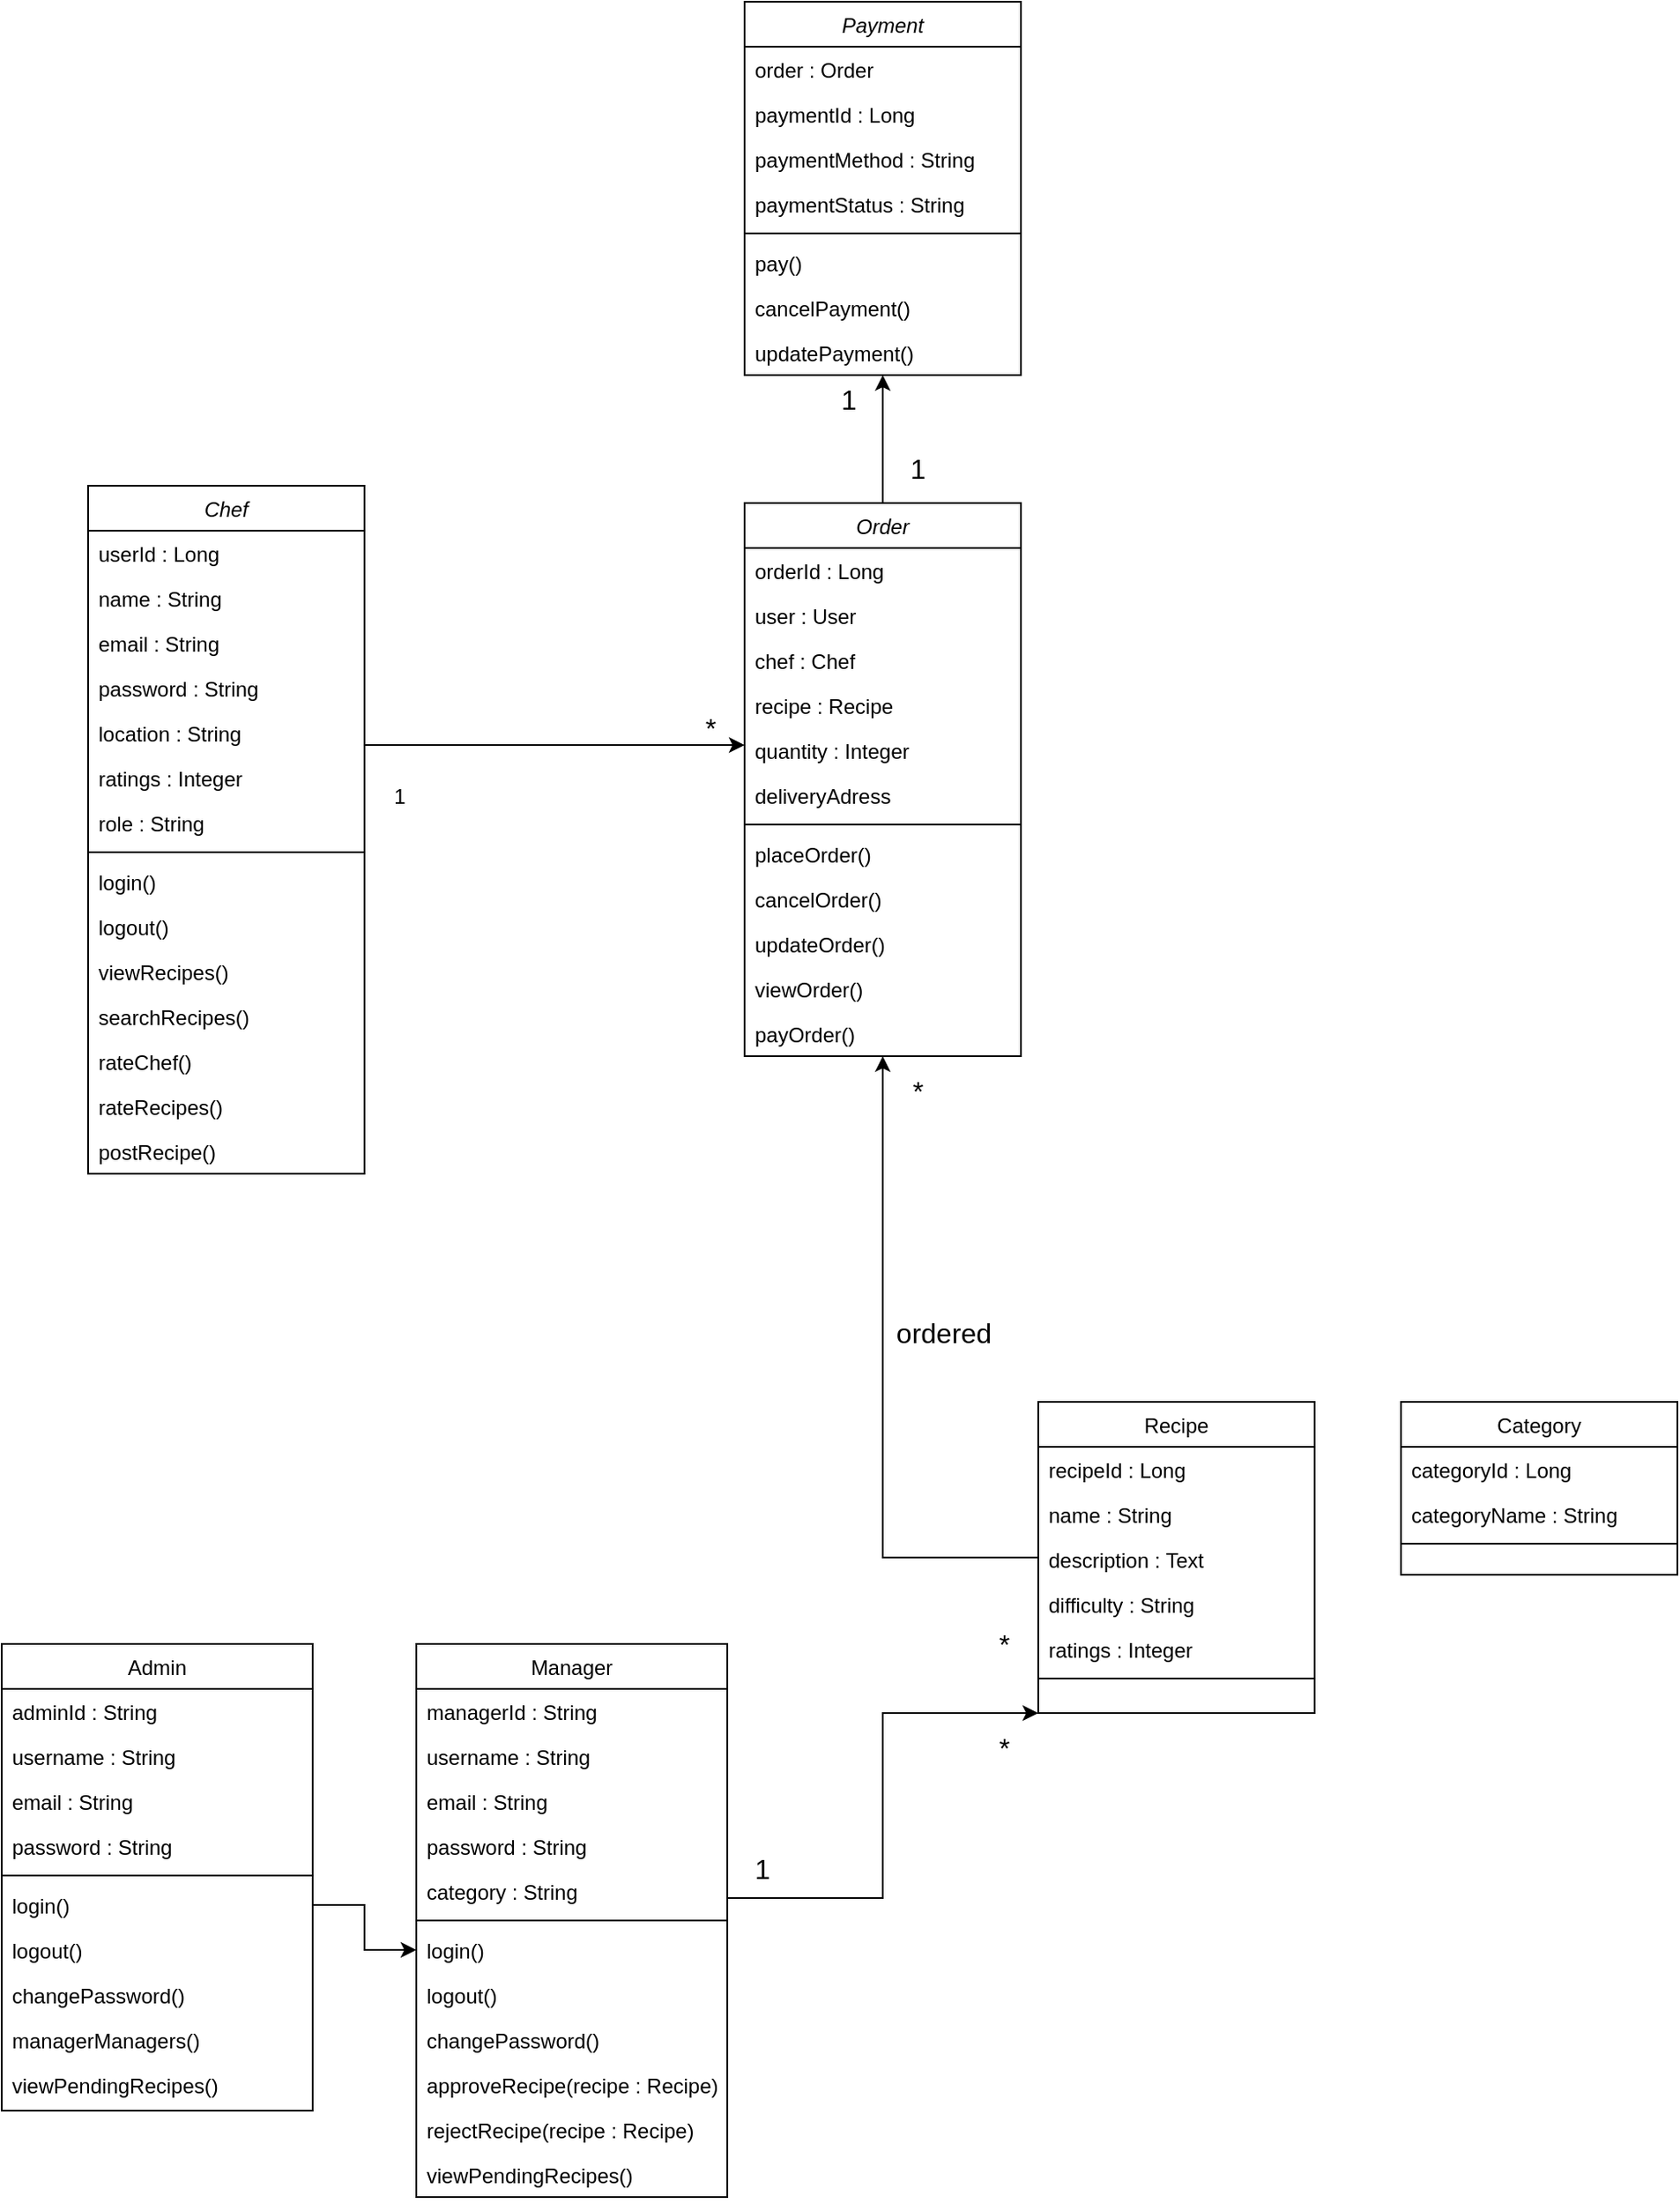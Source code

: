 <mxfile version="17.2.4" type="device" pages="2"><diagram id="C5RBs43oDa-KdzZeNtuy" name="Class"><mxGraphModel dx="1050" dy="1985" grid="1" gridSize="10" guides="1" tooltips="1" connect="1" arrows="1" fold="1" page="1" pageScale="1" pageWidth="827" pageHeight="1169" math="0" shadow="0"><root><mxCell id="WIyWlLk6GJQsqaUBKTNV-0"/><mxCell id="WIyWlLk6GJQsqaUBKTNV-1" parent="WIyWlLk6GJQsqaUBKTNV-0"/><mxCell id="gzbp8I2onkMnIB0sfhou-77" style="edgeStyle=orthogonalEdgeStyle;rounded=0;orthogonalLoop=1;jettySize=auto;html=1;" parent="WIyWlLk6GJQsqaUBKTNV-1" source="zkfFHV4jXpPFQw0GAbJ--0" target="zkfFHV4jXpPFQw0GAbJ--13" edge="1"><mxGeometry relative="1" as="geometry"><Array as="points"><mxPoint x="430" y="290"/><mxPoint x="430" y="290"/></Array></mxGeometry></mxCell><mxCell id="zkfFHV4jXpPFQw0GAbJ--0" value="Chef" style="swimlane;fontStyle=2;align=center;verticalAlign=top;childLayout=stackLayout;horizontal=1;startSize=26;horizontalStack=0;resizeParent=1;resizeLast=0;collapsible=1;marginBottom=0;rounded=0;shadow=0;strokeWidth=1;" parent="WIyWlLk6GJQsqaUBKTNV-1" vertex="1"><mxGeometry x="110" y="140" width="160" height="398" as="geometry"><mxRectangle x="230" y="140" width="160" height="26" as="alternateBounds"/></mxGeometry></mxCell><mxCell id="zkfFHV4jXpPFQw0GAbJ--1" value="userId : Long " style="text;align=left;verticalAlign=top;spacingLeft=4;spacingRight=4;overflow=hidden;rotatable=0;points=[[0,0.5],[1,0.5]];portConstraint=eastwest;" parent="zkfFHV4jXpPFQw0GAbJ--0" vertex="1"><mxGeometry y="26" width="160" height="26" as="geometry"/></mxCell><mxCell id="zkfFHV4jXpPFQw0GAbJ--2" value="name : String" style="text;align=left;verticalAlign=top;spacingLeft=4;spacingRight=4;overflow=hidden;rotatable=0;points=[[0,0.5],[1,0.5]];portConstraint=eastwest;rounded=0;shadow=0;html=0;" parent="zkfFHV4jXpPFQw0GAbJ--0" vertex="1"><mxGeometry y="52" width="160" height="26" as="geometry"/></mxCell><mxCell id="zkfFHV4jXpPFQw0GAbJ--3" value="email : String" style="text;align=left;verticalAlign=top;spacingLeft=4;spacingRight=4;overflow=hidden;rotatable=0;points=[[0,0.5],[1,0.5]];portConstraint=eastwest;rounded=0;shadow=0;html=0;" parent="zkfFHV4jXpPFQw0GAbJ--0" vertex="1"><mxGeometry y="78" width="160" height="26" as="geometry"/></mxCell><mxCell id="gzbp8I2onkMnIB0sfhou-25" value="password : String" style="text;align=left;verticalAlign=top;spacingLeft=4;spacingRight=4;overflow=hidden;rotatable=0;points=[[0,0.5],[1,0.5]];portConstraint=eastwest;rounded=0;shadow=0;html=0;" parent="zkfFHV4jXpPFQw0GAbJ--0" vertex="1"><mxGeometry y="104" width="160" height="26" as="geometry"/></mxCell><mxCell id="gzbp8I2onkMnIB0sfhou-27" value="location : String" style="text;align=left;verticalAlign=top;spacingLeft=4;spacingRight=4;overflow=hidden;rotatable=0;points=[[0,0.5],[1,0.5]];portConstraint=eastwest;rounded=0;shadow=0;html=0;" parent="zkfFHV4jXpPFQw0GAbJ--0" vertex="1"><mxGeometry y="130" width="160" height="26" as="geometry"/></mxCell><mxCell id="ZXQh1dTCe1DnvQsMlutK-0" value="ratings : Integer" style="text;align=left;verticalAlign=top;spacingLeft=4;spacingRight=4;overflow=hidden;rotatable=0;points=[[0,0.5],[1,0.5]];portConstraint=eastwest;rounded=0;shadow=0;html=0;" parent="zkfFHV4jXpPFQw0GAbJ--0" vertex="1"><mxGeometry y="156" width="160" height="26" as="geometry"/></mxCell><mxCell id="HIEGFdAaPPlBd5Zww9hB-16" value="role : String" style="text;align=left;verticalAlign=top;spacingLeft=4;spacingRight=4;overflow=hidden;rotatable=0;points=[[0,0.5],[1,0.5]];portConstraint=eastwest;rounded=0;shadow=0;html=0;" vertex="1" parent="zkfFHV4jXpPFQw0GAbJ--0"><mxGeometry y="182" width="160" height="26" as="geometry"/></mxCell><mxCell id="zkfFHV4jXpPFQw0GAbJ--4" value="" style="line;html=1;strokeWidth=1;align=left;verticalAlign=middle;spacingTop=-1;spacingLeft=3;spacingRight=3;rotatable=0;labelPosition=right;points=[];portConstraint=eastwest;" parent="zkfFHV4jXpPFQw0GAbJ--0" vertex="1"><mxGeometry y="208" width="160" height="8" as="geometry"/></mxCell><mxCell id="gzbp8I2onkMnIB0sfhou-28" value="login()" style="text;align=left;verticalAlign=top;spacingLeft=4;spacingRight=4;overflow=hidden;rotatable=0;points=[[0,0.5],[1,0.5]];portConstraint=eastwest;" parent="zkfFHV4jXpPFQw0GAbJ--0" vertex="1"><mxGeometry y="216" width="160" height="26" as="geometry"/></mxCell><mxCell id="gzbp8I2onkMnIB0sfhou-36" value="logout()" style="text;align=left;verticalAlign=top;spacingLeft=4;spacingRight=4;overflow=hidden;rotatable=0;points=[[0,0.5],[1,0.5]];portConstraint=eastwest;" parent="zkfFHV4jXpPFQw0GAbJ--0" vertex="1"><mxGeometry y="242" width="160" height="26" as="geometry"/></mxCell><mxCell id="gzbp8I2onkMnIB0sfhou-35" value="viewRecipes()" style="text;align=left;verticalAlign=top;spacingLeft=4;spacingRight=4;overflow=hidden;rotatable=0;points=[[0,0.5],[1,0.5]];portConstraint=eastwest;" parent="zkfFHV4jXpPFQw0GAbJ--0" vertex="1"><mxGeometry y="268" width="160" height="26" as="geometry"/></mxCell><mxCell id="gzbp8I2onkMnIB0sfhou-34" value="searchRecipes()" style="text;align=left;verticalAlign=top;spacingLeft=4;spacingRight=4;overflow=hidden;rotatable=0;points=[[0,0.5],[1,0.5]];portConstraint=eastwest;" parent="zkfFHV4jXpPFQw0GAbJ--0" vertex="1"><mxGeometry y="294" width="160" height="26" as="geometry"/></mxCell><mxCell id="gzbp8I2onkMnIB0sfhou-32" value="rateChef()" style="text;align=left;verticalAlign=top;spacingLeft=4;spacingRight=4;overflow=hidden;rotatable=0;points=[[0,0.5],[1,0.5]];portConstraint=eastwest;" parent="zkfFHV4jXpPFQw0GAbJ--0" vertex="1"><mxGeometry y="320" width="160" height="26" as="geometry"/></mxCell><mxCell id="gzbp8I2onkMnIB0sfhou-31" value="rateRecipes()" style="text;align=left;verticalAlign=top;spacingLeft=4;spacingRight=4;overflow=hidden;rotatable=0;points=[[0,0.5],[1,0.5]];portConstraint=eastwest;" parent="zkfFHV4jXpPFQw0GAbJ--0" vertex="1"><mxGeometry y="346" width="160" height="26" as="geometry"/></mxCell><mxCell id="zkfFHV4jXpPFQw0GAbJ--11" value="postRecipe()" style="text;align=left;verticalAlign=top;spacingLeft=4;spacingRight=4;overflow=hidden;rotatable=0;points=[[0,0.5],[1,0.5]];portConstraint=eastwest;" parent="zkfFHV4jXpPFQw0GAbJ--0" vertex="1"><mxGeometry y="372" width="160" height="26" as="geometry"/></mxCell><mxCell id="zkfFHV4jXpPFQw0GAbJ--13" value="Order" style="swimlane;fontStyle=2;align=center;verticalAlign=top;childLayout=stackLayout;horizontal=1;startSize=26;horizontalStack=0;resizeParent=1;resizeLast=0;collapsible=1;marginBottom=0;rounded=0;shadow=0;strokeWidth=1;" parent="WIyWlLk6GJQsqaUBKTNV-1" vertex="1"><mxGeometry x="490" y="150" width="160" height="320" as="geometry"><mxRectangle x="340" y="380" width="170" height="26" as="alternateBounds"/></mxGeometry></mxCell><mxCell id="zkfFHV4jXpPFQw0GAbJ--14" value="orderId : Long" style="text;align=left;verticalAlign=top;spacingLeft=4;spacingRight=4;overflow=hidden;rotatable=0;points=[[0,0.5],[1,0.5]];portConstraint=eastwest;" parent="zkfFHV4jXpPFQw0GAbJ--13" vertex="1"><mxGeometry y="26" width="160" height="26" as="geometry"/></mxCell><mxCell id="gzbp8I2onkMnIB0sfhou-53" value="user : User" style="text;align=left;verticalAlign=top;spacingLeft=4;spacingRight=4;overflow=hidden;rotatable=0;points=[[0,0.5],[1,0.5]];portConstraint=eastwest;" parent="zkfFHV4jXpPFQw0GAbJ--13" vertex="1"><mxGeometry y="52" width="160" height="26" as="geometry"/></mxCell><mxCell id="gzbp8I2onkMnIB0sfhou-54" value="chef : Chef" style="text;align=left;verticalAlign=top;spacingLeft=4;spacingRight=4;overflow=hidden;rotatable=0;points=[[0,0.5],[1,0.5]];portConstraint=eastwest;" parent="zkfFHV4jXpPFQw0GAbJ--13" vertex="1"><mxGeometry y="78" width="160" height="26" as="geometry"/></mxCell><mxCell id="gzbp8I2onkMnIB0sfhou-55" value="recipe : Recipe" style="text;align=left;verticalAlign=top;spacingLeft=4;spacingRight=4;overflow=hidden;rotatable=0;points=[[0,0.5],[1,0.5]];portConstraint=eastwest;" parent="zkfFHV4jXpPFQw0GAbJ--13" vertex="1"><mxGeometry y="104" width="160" height="26" as="geometry"/></mxCell><mxCell id="gzbp8I2onkMnIB0sfhou-56" value="quantity : Integer" style="text;align=left;verticalAlign=top;spacingLeft=4;spacingRight=4;overflow=hidden;rotatable=0;points=[[0,0.5],[1,0.5]];portConstraint=eastwest;" parent="zkfFHV4jXpPFQw0GAbJ--13" vertex="1"><mxGeometry y="130" width="160" height="26" as="geometry"/></mxCell><mxCell id="gzbp8I2onkMnIB0sfhou-57" value="deliveryAdress" style="text;align=left;verticalAlign=top;spacingLeft=4;spacingRight=4;overflow=hidden;rotatable=0;points=[[0,0.5],[1,0.5]];portConstraint=eastwest;" parent="zkfFHV4jXpPFQw0GAbJ--13" vertex="1"><mxGeometry y="156" width="160" height="26" as="geometry"/></mxCell><mxCell id="zkfFHV4jXpPFQw0GAbJ--15" value="" style="line;html=1;strokeWidth=1;align=left;verticalAlign=middle;spacingTop=-1;spacingLeft=3;spacingRight=3;rotatable=0;labelPosition=right;points=[];portConstraint=eastwest;" parent="zkfFHV4jXpPFQw0GAbJ--13" vertex="1"><mxGeometry y="182" width="160" height="8" as="geometry"/></mxCell><mxCell id="gzbp8I2onkMnIB0sfhou-58" value="placeOrder()" style="text;align=left;verticalAlign=top;spacingLeft=4;spacingRight=4;overflow=hidden;rotatable=0;points=[[0,0.5],[1,0.5]];portConstraint=eastwest;" parent="zkfFHV4jXpPFQw0GAbJ--13" vertex="1"><mxGeometry y="190" width="160" height="26" as="geometry"/></mxCell><mxCell id="gzbp8I2onkMnIB0sfhou-59" value="cancelOrder()" style="text;align=left;verticalAlign=top;spacingLeft=4;spacingRight=4;overflow=hidden;rotatable=0;points=[[0,0.5],[1,0.5]];portConstraint=eastwest;" parent="zkfFHV4jXpPFQw0GAbJ--13" vertex="1"><mxGeometry y="216" width="160" height="26" as="geometry"/></mxCell><mxCell id="gzbp8I2onkMnIB0sfhou-60" value="updateOrder()" style="text;align=left;verticalAlign=top;spacingLeft=4;spacingRight=4;overflow=hidden;rotatable=0;points=[[0,0.5],[1,0.5]];portConstraint=eastwest;" parent="zkfFHV4jXpPFQw0GAbJ--13" vertex="1"><mxGeometry y="242" width="160" height="26" as="geometry"/></mxCell><mxCell id="gzbp8I2onkMnIB0sfhou-61" value="viewOrder()" style="text;align=left;verticalAlign=top;spacingLeft=4;spacingRight=4;overflow=hidden;rotatable=0;points=[[0,0.5],[1,0.5]];portConstraint=eastwest;" parent="zkfFHV4jXpPFQw0GAbJ--13" vertex="1"><mxGeometry y="268" width="160" height="26" as="geometry"/></mxCell><mxCell id="gzbp8I2onkMnIB0sfhou-62" value="payOrder()" style="text;align=left;verticalAlign=top;spacingLeft=4;spacingRight=4;overflow=hidden;rotatable=0;points=[[0,0.5],[1,0.5]];portConstraint=eastwest;" parent="zkfFHV4jXpPFQw0GAbJ--13" vertex="1"><mxGeometry y="294" width="160" height="26" as="geometry"/></mxCell><mxCell id="gzbp8I2onkMnIB0sfhou-83" style="edgeStyle=orthogonalEdgeStyle;rounded=0;orthogonalLoop=1;jettySize=auto;html=1;fontSize=16;" parent="WIyWlLk6GJQsqaUBKTNV-1" source="zkfFHV4jXpPFQw0GAbJ--17" target="zkfFHV4jXpPFQw0GAbJ--13" edge="1"><mxGeometry relative="1" as="geometry"/></mxCell><mxCell id="zkfFHV4jXpPFQw0GAbJ--17" value="Recipe" style="swimlane;fontStyle=0;align=center;verticalAlign=top;childLayout=stackLayout;horizontal=1;startSize=26;horizontalStack=0;resizeParent=1;resizeLast=0;collapsible=1;marginBottom=0;rounded=0;shadow=0;strokeWidth=1;" parent="WIyWlLk6GJQsqaUBKTNV-1" vertex="1"><mxGeometry x="660" y="670" width="160" height="180" as="geometry"><mxRectangle x="550" y="140" width="160" height="26" as="alternateBounds"/></mxGeometry></mxCell><mxCell id="zkfFHV4jXpPFQw0GAbJ--18" value="recipeId : Long" style="text;align=left;verticalAlign=top;spacingLeft=4;spacingRight=4;overflow=hidden;rotatable=0;points=[[0,0.5],[1,0.5]];portConstraint=eastwest;" parent="zkfFHV4jXpPFQw0GAbJ--17" vertex="1"><mxGeometry y="26" width="160" height="26" as="geometry"/></mxCell><mxCell id="zkfFHV4jXpPFQw0GAbJ--19" value="name : String" style="text;align=left;verticalAlign=top;spacingLeft=4;spacingRight=4;overflow=hidden;rotatable=0;points=[[0,0.5],[1,0.5]];portConstraint=eastwest;rounded=0;shadow=0;html=0;" parent="zkfFHV4jXpPFQw0GAbJ--17" vertex="1"><mxGeometry y="52" width="160" height="26" as="geometry"/></mxCell><mxCell id="HIEGFdAaPPlBd5Zww9hB-15" value="description : Text" style="text;align=left;verticalAlign=top;spacingLeft=4;spacingRight=4;overflow=hidden;rotatable=0;points=[[0,0.5],[1,0.5]];portConstraint=eastwest;" vertex="1" parent="zkfFHV4jXpPFQw0GAbJ--17"><mxGeometry y="78" width="160" height="26" as="geometry"/></mxCell><mxCell id="gzbp8I2onkMnIB0sfhou-37" value="difficulty : String" style="text;align=left;verticalAlign=top;spacingLeft=4;spacingRight=4;overflow=hidden;rotatable=0;points=[[0,0.5],[1,0.5]];portConstraint=eastwest;rounded=0;shadow=0;html=0;" parent="zkfFHV4jXpPFQw0GAbJ--17" vertex="1"><mxGeometry y="104" width="160" height="26" as="geometry"/></mxCell><mxCell id="gzbp8I2onkMnIB0sfhou-38" value="ratings : Integer" style="text;align=left;verticalAlign=top;spacingLeft=4;spacingRight=4;overflow=hidden;rotatable=0;points=[[0,0.5],[1,0.5]];portConstraint=eastwest;rounded=0;shadow=0;html=0;" parent="zkfFHV4jXpPFQw0GAbJ--17" vertex="1"><mxGeometry y="130" width="160" height="26" as="geometry"/></mxCell><mxCell id="zkfFHV4jXpPFQw0GAbJ--23" value="" style="line;html=1;strokeWidth=1;align=left;verticalAlign=middle;spacingTop=-1;spacingLeft=3;spacingRight=3;rotatable=0;labelPosition=right;points=[];portConstraint=eastwest;" parent="zkfFHV4jXpPFQw0GAbJ--17" vertex="1"><mxGeometry y="156" width="160" height="8" as="geometry"/></mxCell><mxCell id="gzbp8I2onkMnIB0sfhou-1" value="Payment" style="swimlane;fontStyle=2;align=center;verticalAlign=top;childLayout=stackLayout;horizontal=1;startSize=26;horizontalStack=0;resizeParent=1;resizeLast=0;collapsible=1;marginBottom=0;rounded=0;shadow=0;strokeWidth=1;" parent="WIyWlLk6GJQsqaUBKTNV-1" vertex="1"><mxGeometry x="490" y="-140" width="160" height="216" as="geometry"><mxRectangle x="230" y="140" width="160" height="26" as="alternateBounds"/></mxGeometry></mxCell><mxCell id="gzbp8I2onkMnIB0sfhou-3" value="order : Order" style="text;align=left;verticalAlign=top;spacingLeft=4;spacingRight=4;overflow=hidden;rotatable=0;points=[[0,0.5],[1,0.5]];portConstraint=eastwest;rounded=0;shadow=0;html=0;" parent="gzbp8I2onkMnIB0sfhou-1" vertex="1"><mxGeometry y="26" width="160" height="26" as="geometry"/></mxCell><mxCell id="gzbp8I2onkMnIB0sfhou-2" value="paymentId : Long" style="text;align=left;verticalAlign=top;spacingLeft=4;spacingRight=4;overflow=hidden;rotatable=0;points=[[0,0.5],[1,0.5]];portConstraint=eastwest;" parent="gzbp8I2onkMnIB0sfhou-1" vertex="1"><mxGeometry y="52" width="160" height="26" as="geometry"/></mxCell><mxCell id="gzbp8I2onkMnIB0sfhou-4" value="paymentMethod : String" style="text;align=left;verticalAlign=top;spacingLeft=4;spacingRight=4;overflow=hidden;rotatable=0;points=[[0,0.5],[1,0.5]];portConstraint=eastwest;rounded=0;shadow=0;html=0;" parent="gzbp8I2onkMnIB0sfhou-1" vertex="1"><mxGeometry y="78" width="160" height="26" as="geometry"/></mxCell><mxCell id="gzbp8I2onkMnIB0sfhou-64" value="paymentStatus : String" style="text;align=left;verticalAlign=top;spacingLeft=4;spacingRight=4;overflow=hidden;rotatable=0;points=[[0,0.5],[1,0.5]];portConstraint=eastwest;rounded=0;shadow=0;html=0;" parent="gzbp8I2onkMnIB0sfhou-1" vertex="1"><mxGeometry y="104" width="160" height="26" as="geometry"/></mxCell><mxCell id="gzbp8I2onkMnIB0sfhou-5" value="" style="line;html=1;strokeWidth=1;align=left;verticalAlign=middle;spacingTop=-1;spacingLeft=3;spacingRight=3;rotatable=0;labelPosition=right;points=[];portConstraint=eastwest;" parent="gzbp8I2onkMnIB0sfhou-1" vertex="1"><mxGeometry y="130" width="160" height="8" as="geometry"/></mxCell><mxCell id="gzbp8I2onkMnIB0sfhou-6" value="pay()" style="text;align=left;verticalAlign=top;spacingLeft=4;spacingRight=4;overflow=hidden;rotatable=0;points=[[0,0.5],[1,0.5]];portConstraint=eastwest;" parent="gzbp8I2onkMnIB0sfhou-1" vertex="1"><mxGeometry y="138" width="160" height="26" as="geometry"/></mxCell><mxCell id="gzbp8I2onkMnIB0sfhou-65" value="cancelPayment()" style="text;align=left;verticalAlign=top;spacingLeft=4;spacingRight=4;overflow=hidden;rotatable=0;points=[[0,0.5],[1,0.5]];portConstraint=eastwest;" parent="gzbp8I2onkMnIB0sfhou-1" vertex="1"><mxGeometry y="164" width="160" height="26" as="geometry"/></mxCell><mxCell id="gzbp8I2onkMnIB0sfhou-66" value="updatePayment()" style="text;align=left;verticalAlign=top;spacingLeft=4;spacingRight=4;overflow=hidden;rotatable=0;points=[[0,0.5],[1,0.5]];portConstraint=eastwest;" parent="gzbp8I2onkMnIB0sfhou-1" vertex="1"><mxGeometry y="190" width="160" height="26" as="geometry"/></mxCell><mxCell id="gzbp8I2onkMnIB0sfhou-95" style="edgeStyle=orthogonalEdgeStyle;rounded=0;orthogonalLoop=1;jettySize=auto;html=1;fontSize=16;startArrow=none;startFill=0;endArrow=classic;endFill=1;" parent="WIyWlLk6GJQsqaUBKTNV-1" source="gzbp8I2onkMnIB0sfhou-13" target="zkfFHV4jXpPFQw0GAbJ--17" edge="1"><mxGeometry relative="1" as="geometry"><Array as="points"><mxPoint x="570" y="957"/><mxPoint x="570" y="850"/></Array></mxGeometry></mxCell><mxCell id="gzbp8I2onkMnIB0sfhou-13" value="Manager" style="swimlane;fontStyle=0;align=center;verticalAlign=top;childLayout=stackLayout;horizontal=1;startSize=26;horizontalStack=0;resizeParent=1;resizeLast=0;collapsible=1;marginBottom=0;rounded=0;shadow=0;strokeWidth=1;" parent="WIyWlLk6GJQsqaUBKTNV-1" vertex="1"><mxGeometry x="300" y="810" width="180" height="320" as="geometry"><mxRectangle x="130" y="380" width="160" height="26" as="alternateBounds"/></mxGeometry></mxCell><mxCell id="gzbp8I2onkMnIB0sfhou-14" value="managerId : String" style="text;align=left;verticalAlign=top;spacingLeft=4;spacingRight=4;overflow=hidden;rotatable=0;points=[[0,0.5],[1,0.5]];portConstraint=eastwest;" parent="gzbp8I2onkMnIB0sfhou-13" vertex="1"><mxGeometry y="26" width="180" height="26" as="geometry"/></mxCell><mxCell id="gzbp8I2onkMnIB0sfhou-15" value="username : String" style="text;align=left;verticalAlign=top;spacingLeft=4;spacingRight=4;overflow=hidden;rotatable=0;points=[[0,0.5],[1,0.5]];portConstraint=eastwest;rounded=0;shadow=0;html=0;" parent="gzbp8I2onkMnIB0sfhou-13" vertex="1"><mxGeometry y="52" width="180" height="26" as="geometry"/></mxCell><mxCell id="gzbp8I2onkMnIB0sfhou-70" value="email : String" style="text;align=left;verticalAlign=top;spacingLeft=4;spacingRight=4;overflow=hidden;rotatable=0;points=[[0,0.5],[1,0.5]];portConstraint=eastwest;rounded=0;shadow=0;html=0;" parent="gzbp8I2onkMnIB0sfhou-13" vertex="1"><mxGeometry y="78" width="180" height="26" as="geometry"/></mxCell><mxCell id="gzbp8I2onkMnIB0sfhou-71" value="password : String" style="text;align=left;verticalAlign=top;spacingLeft=4;spacingRight=4;overflow=hidden;rotatable=0;points=[[0,0.5],[1,0.5]];portConstraint=eastwest;rounded=0;shadow=0;html=0;" parent="gzbp8I2onkMnIB0sfhou-13" vertex="1"><mxGeometry y="104" width="180" height="26" as="geometry"/></mxCell><mxCell id="HIEGFdAaPPlBd5Zww9hB-0" value="category : String" style="text;align=left;verticalAlign=top;spacingLeft=4;spacingRight=4;overflow=hidden;rotatable=0;points=[[0,0.5],[1,0.5]];portConstraint=eastwest;rounded=0;shadow=0;html=0;" vertex="1" parent="gzbp8I2onkMnIB0sfhou-13"><mxGeometry y="130" width="180" height="26" as="geometry"/></mxCell><mxCell id="gzbp8I2onkMnIB0sfhou-16" value="" style="line;html=1;strokeWidth=1;align=left;verticalAlign=middle;spacingTop=-1;spacingLeft=3;spacingRight=3;rotatable=0;labelPosition=right;points=[];portConstraint=eastwest;" parent="gzbp8I2onkMnIB0sfhou-13" vertex="1"><mxGeometry y="156" width="180" height="8" as="geometry"/></mxCell><mxCell id="gzbp8I2onkMnIB0sfhou-17" value="login()" style="text;align=left;verticalAlign=top;spacingLeft=4;spacingRight=4;overflow=hidden;rotatable=0;points=[[0,0.5],[1,0.5]];portConstraint=eastwest;fontStyle=0" parent="gzbp8I2onkMnIB0sfhou-13" vertex="1"><mxGeometry y="164" width="180" height="26" as="geometry"/></mxCell><mxCell id="gzbp8I2onkMnIB0sfhou-18" value="logout()" style="text;align=left;verticalAlign=top;spacingLeft=4;spacingRight=4;overflow=hidden;rotatable=0;points=[[0,0.5],[1,0.5]];portConstraint=eastwest;" parent="gzbp8I2onkMnIB0sfhou-13" vertex="1"><mxGeometry y="190" width="180" height="26" as="geometry"/></mxCell><mxCell id="gzbp8I2onkMnIB0sfhou-72" value="changePassword()" style="text;align=left;verticalAlign=top;spacingLeft=4;spacingRight=4;overflow=hidden;rotatable=0;points=[[0,0.5],[1,0.5]];portConstraint=eastwest;" parent="gzbp8I2onkMnIB0sfhou-13" vertex="1"><mxGeometry y="216" width="180" height="26" as="geometry"/></mxCell><mxCell id="gzbp8I2onkMnIB0sfhou-73" value="approveRecipe(recipe : Recipe)" style="text;align=left;verticalAlign=top;spacingLeft=4;spacingRight=4;overflow=hidden;rotatable=0;points=[[0,0.5],[1,0.5]];portConstraint=eastwest;" parent="gzbp8I2onkMnIB0sfhou-13" vertex="1"><mxGeometry y="242" width="180" height="26" as="geometry"/></mxCell><mxCell id="gzbp8I2onkMnIB0sfhou-74" value="rejectRecipe(recipe : Recipe)" style="text;align=left;verticalAlign=top;spacingLeft=4;spacingRight=4;overflow=hidden;rotatable=0;points=[[0,0.5],[1,0.5]];portConstraint=eastwest;" parent="gzbp8I2onkMnIB0sfhou-13" vertex="1"><mxGeometry y="268" width="180" height="26" as="geometry"/></mxCell><mxCell id="gzbp8I2onkMnIB0sfhou-75" value="viewPendingRecipes()" style="text;align=left;verticalAlign=top;spacingLeft=4;spacingRight=4;overflow=hidden;rotatable=0;points=[[0,0.5],[1,0.5]];portConstraint=eastwest;" parent="gzbp8I2onkMnIB0sfhou-13" vertex="1"><mxGeometry y="294" width="180" height="26" as="geometry"/></mxCell><mxCell id="gzbp8I2onkMnIB0sfhou-78" value="1" style="text;html=1;align=center;verticalAlign=middle;resizable=0;points=[];autosize=1;strokeColor=none;fillColor=none;" parent="WIyWlLk6GJQsqaUBKTNV-1" vertex="1"><mxGeometry x="280" y="310" width="20" height="20" as="geometry"/></mxCell><mxCell id="gzbp8I2onkMnIB0sfhou-79" value="*" style="text;html=1;align=center;verticalAlign=middle;resizable=0;points=[];autosize=1;strokeColor=none;fillColor=none;fontSize=16;" parent="WIyWlLk6GJQsqaUBKTNV-1" vertex="1"><mxGeometry x="460" y="270" width="20" height="20" as="geometry"/></mxCell><mxCell id="gzbp8I2onkMnIB0sfhou-84" value="*" style="text;html=1;align=center;verticalAlign=middle;resizable=0;points=[];autosize=1;strokeColor=none;fillColor=none;fontSize=16;" parent="WIyWlLk6GJQsqaUBKTNV-1" vertex="1"><mxGeometry x="580" y="480" width="20" height="20" as="geometry"/></mxCell><mxCell id="gzbp8I2onkMnIB0sfhou-85" value="ordered" style="text;html=1;align=center;verticalAlign=middle;resizable=0;points=[];autosize=1;strokeColor=none;fillColor=none;fontSize=16;" parent="WIyWlLk6GJQsqaUBKTNV-1" vertex="1"><mxGeometry x="570" y="620" width="70" height="20" as="geometry"/></mxCell><mxCell id="gzbp8I2onkMnIB0sfhou-87" style="edgeStyle=orthogonalEdgeStyle;rounded=0;orthogonalLoop=1;jettySize=auto;html=1;entryX=0.5;entryY=0;entryDx=0;entryDy=0;fontSize=16;startArrow=classic;startFill=1;endArrow=none;endFill=0;exitX=0.5;exitY=1;exitDx=0;exitDy=0;" parent="WIyWlLk6GJQsqaUBKTNV-1" source="gzbp8I2onkMnIB0sfhou-1" target="zkfFHV4jXpPFQw0GAbJ--13" edge="1"><mxGeometry relative="1" as="geometry"/></mxCell><mxCell id="gzbp8I2onkMnIB0sfhou-88" value="*" style="text;html=1;align=center;verticalAlign=middle;resizable=0;points=[];autosize=1;strokeColor=none;fillColor=none;fontSize=16;" parent="WIyWlLk6GJQsqaUBKTNV-1" vertex="1"><mxGeometry x="630" y="800" width="20" height="20" as="geometry"/></mxCell><mxCell id="gzbp8I2onkMnIB0sfhou-89" value="1" style="text;html=1;align=center;verticalAlign=middle;resizable=0;points=[];autosize=1;strokeColor=none;fillColor=none;fontSize=16;" parent="WIyWlLk6GJQsqaUBKTNV-1" vertex="1"><mxGeometry x="540" y="80" width="20" height="20" as="geometry"/></mxCell><mxCell id="gzbp8I2onkMnIB0sfhou-90" value="1" style="text;html=1;align=center;verticalAlign=middle;resizable=0;points=[];autosize=1;strokeColor=none;fillColor=none;fontSize=16;" parent="WIyWlLk6GJQsqaUBKTNV-1" vertex="1"><mxGeometry x="580" y="120" width="20" height="20" as="geometry"/></mxCell><mxCell id="gzbp8I2onkMnIB0sfhou-96" value="1" style="text;html=1;align=center;verticalAlign=middle;resizable=0;points=[];autosize=1;strokeColor=none;fillColor=none;fontSize=16;" parent="WIyWlLk6GJQsqaUBKTNV-1" vertex="1"><mxGeometry x="490" y="930" width="20" height="20" as="geometry"/></mxCell><mxCell id="gzbp8I2onkMnIB0sfhou-98" value="*" style="text;html=1;align=center;verticalAlign=middle;resizable=0;points=[];autosize=1;strokeColor=none;fillColor=none;fontSize=16;" parent="WIyWlLk6GJQsqaUBKTNV-1" vertex="1"><mxGeometry x="630" y="860" width="20" height="20" as="geometry"/></mxCell><mxCell id="fipd7-vWyxz0HXzNnjah-0" value="Admin" style="swimlane;fontStyle=0;align=center;verticalAlign=top;childLayout=stackLayout;horizontal=1;startSize=26;horizontalStack=0;resizeParent=1;resizeLast=0;collapsible=1;marginBottom=0;rounded=0;shadow=0;strokeWidth=1;" parent="WIyWlLk6GJQsqaUBKTNV-1" vertex="1"><mxGeometry x="60" y="810" width="180" height="270" as="geometry"><mxRectangle x="130" y="380" width="160" height="26" as="alternateBounds"/></mxGeometry></mxCell><mxCell id="fipd7-vWyxz0HXzNnjah-1" value="adminId : String" style="text;align=left;verticalAlign=top;spacingLeft=4;spacingRight=4;overflow=hidden;rotatable=0;points=[[0,0.5],[1,0.5]];portConstraint=eastwest;" parent="fipd7-vWyxz0HXzNnjah-0" vertex="1"><mxGeometry y="26" width="180" height="26" as="geometry"/></mxCell><mxCell id="fipd7-vWyxz0HXzNnjah-2" value="username : String" style="text;align=left;verticalAlign=top;spacingLeft=4;spacingRight=4;overflow=hidden;rotatable=0;points=[[0,0.5],[1,0.5]];portConstraint=eastwest;rounded=0;shadow=0;html=0;" parent="fipd7-vWyxz0HXzNnjah-0" vertex="1"><mxGeometry y="52" width="180" height="26" as="geometry"/></mxCell><mxCell id="fipd7-vWyxz0HXzNnjah-3" value="email : String" style="text;align=left;verticalAlign=top;spacingLeft=4;spacingRight=4;overflow=hidden;rotatable=0;points=[[0,0.5],[1,0.5]];portConstraint=eastwest;rounded=0;shadow=0;html=0;" parent="fipd7-vWyxz0HXzNnjah-0" vertex="1"><mxGeometry y="78" width="180" height="26" as="geometry"/></mxCell><mxCell id="fipd7-vWyxz0HXzNnjah-4" value="password : String" style="text;align=left;verticalAlign=top;spacingLeft=4;spacingRight=4;overflow=hidden;rotatable=0;points=[[0,0.5],[1,0.5]];portConstraint=eastwest;rounded=0;shadow=0;html=0;" parent="fipd7-vWyxz0HXzNnjah-0" vertex="1"><mxGeometry y="104" width="180" height="26" as="geometry"/></mxCell><mxCell id="fipd7-vWyxz0HXzNnjah-5" value="" style="line;html=1;strokeWidth=1;align=left;verticalAlign=middle;spacingTop=-1;spacingLeft=3;spacingRight=3;rotatable=0;labelPosition=right;points=[];portConstraint=eastwest;" parent="fipd7-vWyxz0HXzNnjah-0" vertex="1"><mxGeometry y="130" width="180" height="8" as="geometry"/></mxCell><mxCell id="fipd7-vWyxz0HXzNnjah-6" value="login()" style="text;align=left;verticalAlign=top;spacingLeft=4;spacingRight=4;overflow=hidden;rotatable=0;points=[[0,0.5],[1,0.5]];portConstraint=eastwest;fontStyle=0" parent="fipd7-vWyxz0HXzNnjah-0" vertex="1"><mxGeometry y="138" width="180" height="26" as="geometry"/></mxCell><mxCell id="fipd7-vWyxz0HXzNnjah-7" value="logout()" style="text;align=left;verticalAlign=top;spacingLeft=4;spacingRight=4;overflow=hidden;rotatable=0;points=[[0,0.5],[1,0.5]];portConstraint=eastwest;" parent="fipd7-vWyxz0HXzNnjah-0" vertex="1"><mxGeometry y="164" width="180" height="26" as="geometry"/></mxCell><mxCell id="fipd7-vWyxz0HXzNnjah-8" value="changePassword()" style="text;align=left;verticalAlign=top;spacingLeft=4;spacingRight=4;overflow=hidden;rotatable=0;points=[[0,0.5],[1,0.5]];portConstraint=eastwest;" parent="fipd7-vWyxz0HXzNnjah-0" vertex="1"><mxGeometry y="190" width="180" height="26" as="geometry"/></mxCell><mxCell id="fipd7-vWyxz0HXzNnjah-9" value="managerManagers()" style="text;align=left;verticalAlign=top;spacingLeft=4;spacingRight=4;overflow=hidden;rotatable=0;points=[[0,0.5],[1,0.5]];portConstraint=eastwest;" parent="fipd7-vWyxz0HXzNnjah-0" vertex="1"><mxGeometry y="216" width="180" height="26" as="geometry"/></mxCell><mxCell id="fipd7-vWyxz0HXzNnjah-11" value="viewPendingRecipes()" style="text;align=left;verticalAlign=top;spacingLeft=4;spacingRight=4;overflow=hidden;rotatable=0;points=[[0,0.5],[1,0.5]];portConstraint=eastwest;" parent="fipd7-vWyxz0HXzNnjah-0" vertex="1"><mxGeometry y="242" width="180" height="26" as="geometry"/></mxCell><mxCell id="fipd7-vWyxz0HXzNnjah-12" style="edgeStyle=orthogonalEdgeStyle;rounded=0;orthogonalLoop=1;jettySize=auto;html=1;entryX=1;entryY=0.5;entryDx=0;entryDy=0;startArrow=classic;startFill=1;endArrow=none;endFill=0;" parent="WIyWlLk6GJQsqaUBKTNV-1" source="gzbp8I2onkMnIB0sfhou-17" target="fipd7-vWyxz0HXzNnjah-6" edge="1"><mxGeometry relative="1" as="geometry"/></mxCell><mxCell id="HIEGFdAaPPlBd5Zww9hB-1" value="Category" style="swimlane;fontStyle=0;align=center;verticalAlign=top;childLayout=stackLayout;horizontal=1;startSize=26;horizontalStack=0;resizeParent=1;resizeLast=0;collapsible=1;marginBottom=0;rounded=0;shadow=0;strokeWidth=1;" vertex="1" parent="WIyWlLk6GJQsqaUBKTNV-1"><mxGeometry x="870" y="670" width="160" height="100" as="geometry"><mxRectangle x="550" y="140" width="160" height="26" as="alternateBounds"/></mxGeometry></mxCell><mxCell id="HIEGFdAaPPlBd5Zww9hB-2" value="categoryId : Long" style="text;align=left;verticalAlign=top;spacingLeft=4;spacingRight=4;overflow=hidden;rotatable=0;points=[[0,0.5],[1,0.5]];portConstraint=eastwest;" vertex="1" parent="HIEGFdAaPPlBd5Zww9hB-1"><mxGeometry y="26" width="160" height="26" as="geometry"/></mxCell><mxCell id="HIEGFdAaPPlBd5Zww9hB-14" value="categoryName : String" style="text;align=left;verticalAlign=top;spacingLeft=4;spacingRight=4;overflow=hidden;rotatable=0;points=[[0,0.5],[1,0.5]];portConstraint=eastwest;" vertex="1" parent="HIEGFdAaPPlBd5Zww9hB-1"><mxGeometry y="52" width="160" height="26" as="geometry"/></mxCell><mxCell id="HIEGFdAaPPlBd5Zww9hB-10" value="" style="line;html=1;strokeWidth=1;align=left;verticalAlign=middle;spacingTop=-1;spacingLeft=3;spacingRight=3;rotatable=0;labelPosition=right;points=[];portConstraint=eastwest;" vertex="1" parent="HIEGFdAaPPlBd5Zww9hB-1"><mxGeometry y="78" width="160" height="8" as="geometry"/></mxCell></root></mxGraphModel></diagram><diagram id="UmKYkXPg_pY_wJr1uMKn" name="Use Case"><mxGraphModel dx="1102" dy="857" grid="1" gridSize="10" guides="1" tooltips="1" connect="1" arrows="1" fold="1" page="1" pageScale="1" pageWidth="850" pageHeight="1100" math="0" shadow="0"><root><mxCell id="0"/><mxCell id="1" parent="0"/><mxCell id="Hw29NSk5utPJt-roQ3l8-1" value="" style="swimlane;startSize=0;movable=1;resizable=1;rotatable=1;deletable=1;editable=1;connectable=1;" parent="1" vertex="1"><mxGeometry x="110" y="70" width="730" height="880" as="geometry"/></mxCell><mxCell id="xZLGOdvBsRVJ33ylRqwi-8" style="rounded=0;orthogonalLoop=1;jettySize=auto;html=1;endArrow=none;endFill=0;startArrow=open;startFill=0;dashed=1;" parent="Hw29NSk5utPJt-roQ3l8-1" source="xZLGOdvBsRVJ33ylRqwi-1" target="xZLGOdvBsRVJ33ylRqwi-2" edge="1"><mxGeometry relative="1" as="geometry"/></mxCell><mxCell id="xZLGOdvBsRVJ33ylRqwi-9" style="rounded=0;orthogonalLoop=1;jettySize=auto;html=1;entryX=0;entryY=0.5;entryDx=0;entryDy=0;endArrow=none;endFill=0;startArrow=open;startFill=0;dashed=1;" parent="Hw29NSk5utPJt-roQ3l8-1" source="xZLGOdvBsRVJ33ylRqwi-1" target="xZLGOdvBsRVJ33ylRqwi-3" edge="1"><mxGeometry relative="1" as="geometry"/></mxCell><mxCell id="xZLGOdvBsRVJ33ylRqwi-13" style="edgeStyle=orthogonalEdgeStyle;rounded=0;orthogonalLoop=1;jettySize=auto;html=1;entryX=0.5;entryY=0;entryDx=0;entryDy=0;dashed=1;startArrow=open;startFill=0;endArrow=none;endFill=0;" parent="Hw29NSk5utPJt-roQ3l8-1" source="xZLGOdvBsRVJ33ylRqwi-1" target="xZLGOdvBsRVJ33ylRqwi-6" edge="1"><mxGeometry relative="1" as="geometry"><Array as="points"><mxPoint x="620" y="150"/></Array></mxGeometry></mxCell><mxCell id="xZLGOdvBsRVJ33ylRqwi-1" value="Manage Pending Recipes" style="ellipse;whiteSpace=wrap;html=1;" parent="Hw29NSk5utPJt-roQ3l8-1" vertex="1"><mxGeometry x="160" y="100" width="120" height="80" as="geometry"/></mxCell><mxCell id="xZLGOdvBsRVJ33ylRqwi-2" value="Approve Recipes" style="ellipse;whiteSpace=wrap;html=1;" parent="Hw29NSk5utPJt-roQ3l8-1" vertex="1"><mxGeometry x="390" y="70" width="120" height="80" as="geometry"/></mxCell><mxCell id="xZLGOdvBsRVJ33ylRqwi-3" value="Reject Recipes" style="ellipse;whiteSpace=wrap;html=1;" parent="Hw29NSk5utPJt-roQ3l8-1" vertex="1"><mxGeometry x="390" y="180" width="120" height="80" as="geometry"/></mxCell><mxCell id="xZLGOdvBsRVJ33ylRqwi-6" value="Login" style="ellipse;whiteSpace=wrap;html=1;" parent="Hw29NSk5utPJt-roQ3l8-1" vertex="1"><mxGeometry x="570" y="310" width="120" height="80" as="geometry"/></mxCell><mxCell id="xZLGOdvBsRVJ33ylRqwi-15" value="View Recipe" style="ellipse;whiteSpace=wrap;html=1;" parent="Hw29NSk5utPJt-roQ3l8-1" vertex="1"><mxGeometry x="160" y="420" width="120" height="80" as="geometry"/></mxCell><mxCell id="xZLGOdvBsRVJ33ylRqwi-16" value="Search Recipe" style="ellipse;whiteSpace=wrap;html=1;" parent="Hw29NSk5utPJt-roQ3l8-1" vertex="1"><mxGeometry x="160" y="260" width="120" height="80" as="geometry"/></mxCell><mxCell id="xZLGOdvBsRVJ33ylRqwi-26" style="edgeStyle=none;rounded=0;orthogonalLoop=1;jettySize=auto;html=1;entryX=0;entryY=0.5;entryDx=0;entryDy=0;startArrow=open;startFill=0;endArrow=none;endFill=0;dashed=1;" parent="Hw29NSk5utPJt-roQ3l8-1" source="xZLGOdvBsRVJ33ylRqwi-17" target="xZLGOdvBsRVJ33ylRqwi-6" edge="1"><mxGeometry relative="1" as="geometry"/></mxCell><mxCell id="xZLGOdvBsRVJ33ylRqwi-17" value="Rate Recipe" style="ellipse;whiteSpace=wrap;html=1;" parent="Hw29NSk5utPJt-roQ3l8-1" vertex="1"><mxGeometry x="360" y="310" width="120" height="80" as="geometry"/></mxCell><mxCell id="xZLGOdvBsRVJ33ylRqwi-27" style="edgeStyle=none;rounded=0;orthogonalLoop=1;jettySize=auto;html=1;entryX=0.5;entryY=1;entryDx=0;entryDy=0;startArrow=open;startFill=0;endArrow=none;endFill=0;dashed=1;" parent="Hw29NSk5utPJt-roQ3l8-1" source="xZLGOdvBsRVJ33ylRqwi-18" target="xZLGOdvBsRVJ33ylRqwi-6" edge="1"><mxGeometry relative="1" as="geometry"/></mxCell><mxCell id="xZLGOdvBsRVJ33ylRqwi-18" value="Submit Recipe" style="ellipse;whiteSpace=wrap;html=1;" parent="Hw29NSk5utPJt-roQ3l8-1" vertex="1"><mxGeometry x="370" y="410" width="120" height="80" as="geometry"/></mxCell><mxCell id="xZLGOdvBsRVJ33ylRqwi-14" value="&amp;lt;&amp;lt;include&amp;gt;&amp;gt;" style="text;html=1;align=center;verticalAlign=middle;resizable=0;points=[];autosize=1;strokeColor=none;fillColor=none;" parent="Hw29NSk5utPJt-roQ3l8-1" vertex="1"><mxGeometry x="620" y="200" width="80" height="20" as="geometry"/></mxCell><mxCell id="ilQDTn6SlGDXljOaq_Rg-1" value="Search Recipe" style="ellipse;whiteSpace=wrap;html=1;" parent="Hw29NSk5utPJt-roQ3l8-1" vertex="1"><mxGeometry x="150" y="740" width="120" height="80" as="geometry"/></mxCell><mxCell id="ilQDTn6SlGDXljOaq_Rg-2" value="View Recipe" style="ellipse;whiteSpace=wrap;html=1;" parent="Hw29NSk5utPJt-roQ3l8-1" vertex="1"><mxGeometry x="160" y="560" width="120" height="80" as="geometry"/></mxCell><mxCell id="aeLtoKzcR3uG8ipepU-z-9" style="edgeStyle=none;rounded=0;orthogonalLoop=1;jettySize=auto;html=1;entryX=0;entryY=0.5;entryDx=0;entryDy=0;startArrow=open;startFill=0;endArrow=none;endFill=0;dashed=1;" parent="Hw29NSk5utPJt-roQ3l8-1" source="ilQDTn6SlGDXljOaq_Rg-3" target="aeLtoKzcR3uG8ipepU-z-8" edge="1"><mxGeometry relative="1" as="geometry"/></mxCell><mxCell id="ilQDTn6SlGDXljOaq_Rg-3" value="Rate Recipe" style="ellipse;whiteSpace=wrap;html=1;" parent="Hw29NSk5utPJt-roQ3l8-1" vertex="1"><mxGeometry x="370" y="570" width="120" height="80" as="geometry"/></mxCell><mxCell id="aeLtoKzcR3uG8ipepU-z-10" style="edgeStyle=none;rounded=0;orthogonalLoop=1;jettySize=auto;html=1;entryX=0.058;entryY=0.85;entryDx=0;entryDy=0;entryPerimeter=0;dashed=1;startArrow=open;startFill=0;endArrow=none;endFill=0;" parent="Hw29NSk5utPJt-roQ3l8-1" source="ilQDTn6SlGDXljOaq_Rg-4" target="aeLtoKzcR3uG8ipepU-z-8" edge="1"><mxGeometry relative="1" as="geometry"/></mxCell><mxCell id="ilQDTn6SlGDXljOaq_Rg-4" value="Submit Recipe" style="ellipse;whiteSpace=wrap;html=1;" parent="Hw29NSk5utPJt-roQ3l8-1" vertex="1"><mxGeometry x="390" y="680" width="120" height="80" as="geometry"/></mxCell><mxCell id="aeLtoKzcR3uG8ipepU-z-8" value="Login" style="ellipse;whiteSpace=wrap;html=1;" parent="Hw29NSk5utPJt-roQ3l8-1" vertex="1"><mxGeometry x="570" y="600" width="120" height="80" as="geometry"/></mxCell><mxCell id="aeLtoKzcR3uG8ipepU-z-14" style="edgeStyle=none;rounded=0;orthogonalLoop=1;jettySize=auto;html=1;dashed=1;startArrow=open;startFill=0;endArrow=none;endFill=0;" parent="Hw29NSk5utPJt-roQ3l8-1" source="aeLtoKzcR3uG8ipepU-z-13" target="aeLtoKzcR3uG8ipepU-z-8" edge="1"><mxGeometry relative="1" as="geometry"/></mxCell><mxCell id="aeLtoKzcR3uG8ipepU-z-13" value="Register" style="ellipse;whiteSpace=wrap;html=1;" parent="Hw29NSk5utPJt-roQ3l8-1" vertex="1"><mxGeometry x="570" y="750" width="120" height="80" as="geometry"/></mxCell><mxCell id="xZLGOdvBsRVJ33ylRqwi-7" style="edgeStyle=orthogonalEdgeStyle;rounded=0;orthogonalLoop=1;jettySize=auto;html=1;entryX=0;entryY=0.5;entryDx=0;entryDy=0;endArrow=none;endFill=0;" parent="1" source="Hw29NSk5utPJt-roQ3l8-2" target="xZLGOdvBsRVJ33ylRqwi-1" edge="1"><mxGeometry relative="1" as="geometry"/></mxCell><mxCell id="Hw29NSk5utPJt-roQ3l8-2" value="Admin" style="shape=umlActor;verticalLabelPosition=bottom;verticalAlign=top;html=1;outlineConnect=0;" parent="1" vertex="1"><mxGeometry x="40" y="180" width="30" height="60" as="geometry"/></mxCell><mxCell id="xZLGOdvBsRVJ33ylRqwi-22" style="rounded=0;orthogonalLoop=1;jettySize=auto;html=1;entryX=0;entryY=0.5;entryDx=0;entryDy=0;startArrow=none;startFill=0;endArrow=none;endFill=0;" parent="1" source="Hw29NSk5utPJt-roQ3l8-3" target="xZLGOdvBsRVJ33ylRqwi-16" edge="1"><mxGeometry relative="1" as="geometry"/></mxCell><mxCell id="xZLGOdvBsRVJ33ylRqwi-23" style="rounded=0;orthogonalLoop=1;jettySize=auto;html=1;entryX=0;entryY=0.5;entryDx=0;entryDy=0;startArrow=none;startFill=0;endArrow=none;endFill=0;" parent="1" source="Hw29NSk5utPJt-roQ3l8-3" target="xZLGOdvBsRVJ33ylRqwi-15" edge="1"><mxGeometry relative="1" as="geometry"/></mxCell><mxCell id="xZLGOdvBsRVJ33ylRqwi-24" style="edgeStyle=none;rounded=0;orthogonalLoop=1;jettySize=auto;html=1;entryX=0;entryY=0.5;entryDx=0;entryDy=0;startArrow=none;startFill=0;endArrow=none;endFill=0;" parent="1" source="Hw29NSk5utPJt-roQ3l8-3" target="xZLGOdvBsRVJ33ylRqwi-17" edge="1"><mxGeometry relative="1" as="geometry"/></mxCell><mxCell id="xZLGOdvBsRVJ33ylRqwi-25" style="edgeStyle=none;rounded=0;orthogonalLoop=1;jettySize=auto;html=1;startArrow=none;startFill=0;endArrow=none;endFill=0;" parent="1" source="Hw29NSk5utPJt-roQ3l8-3" target="xZLGOdvBsRVJ33ylRqwi-18" edge="1"><mxGeometry relative="1" as="geometry"/></mxCell><mxCell id="Hw29NSk5utPJt-roQ3l8-3" value="Chef" style="shape=umlActor;verticalLabelPosition=bottom;verticalAlign=top;html=1;outlineConnect=0;" parent="1" vertex="1"><mxGeometry x="40" y="390" width="30" height="60" as="geometry"/></mxCell><mxCell id="aeLtoKzcR3uG8ipepU-z-2" style="edgeStyle=none;rounded=0;orthogonalLoop=1;jettySize=auto;html=1;entryX=0;entryY=0.5;entryDx=0;entryDy=0;startArrow=none;startFill=0;endArrow=none;endFill=0;" parent="1" source="Hw29NSk5utPJt-roQ3l8-4" target="ilQDTn6SlGDXljOaq_Rg-2" edge="1"><mxGeometry relative="1" as="geometry"/></mxCell><mxCell id="Hw29NSk5utPJt-roQ3l8-4" value="User" style="shape=umlActor;verticalLabelPosition=bottom;verticalAlign=top;html=1;outlineConnect=0;" parent="1" vertex="1"><mxGeometry x="40" y="780" width="30" height="60" as="geometry"/></mxCell><mxCell id="xZLGOdvBsRVJ33ylRqwi-10" value="&amp;lt;&amp;lt;extend&amp;gt;&amp;gt;" style="text;html=1;align=center;verticalAlign=middle;resizable=0;points=[];autosize=1;strokeColor=none;fillColor=none;" parent="1" vertex="1"><mxGeometry x="410" y="160" width="80" height="20" as="geometry"/></mxCell><mxCell id="xZLGOdvBsRVJ33ylRqwi-11" value="&amp;lt;&amp;lt;extend&amp;gt;&amp;gt;" style="text;html=1;align=center;verticalAlign=middle;resizable=0;points=[];autosize=1;strokeColor=none;fillColor=none;" parent="1" vertex="1"><mxGeometry x="410" y="290" width="80" height="20" as="geometry"/></mxCell><mxCell id="xZLGOdvBsRVJ33ylRqwi-28" value="&amp;lt;&amp;lt;include&amp;gt;&amp;gt;" style="text;html=1;align=center;verticalAlign=middle;resizable=0;points=[];autosize=1;strokeColor=none;fillColor=none;" parent="1" vertex="1"><mxGeometry x="600" y="400" width="80" height="20" as="geometry"/></mxCell><mxCell id="xZLGOdvBsRVJ33ylRqwi-29" value="&amp;lt;&amp;lt;include&amp;gt;&amp;gt;" style="text;html=1;align=center;verticalAlign=middle;resizable=0;points=[];autosize=1;strokeColor=none;fillColor=none;" parent="1" vertex="1"><mxGeometry x="620" y="490" width="80" height="20" as="geometry"/></mxCell><mxCell id="aeLtoKzcR3uG8ipepU-z-5" style="edgeStyle=none;rounded=0;orthogonalLoop=1;jettySize=auto;html=1;entryX=0;entryY=0.5;entryDx=0;entryDy=0;startArrow=none;startFill=0;endArrow=none;endFill=0;" parent="1" source="Hw29NSk5utPJt-roQ3l8-4" target="ilQDTn6SlGDXljOaq_Rg-3" edge="1"><mxGeometry relative="1" as="geometry"><mxPoint x="70" y="658.588" as="sourcePoint"/><mxPoint x="480" y="620" as="targetPoint"/></mxGeometry></mxCell><mxCell id="aeLtoKzcR3uG8ipepU-z-6" style="edgeStyle=none;rounded=0;orthogonalLoop=1;jettySize=auto;html=1;entryX=0;entryY=0.5;entryDx=0;entryDy=0;startArrow=none;startFill=0;endArrow=none;endFill=0;" parent="1" target="ilQDTn6SlGDXljOaq_Rg-1" edge="1"><mxGeometry relative="1" as="geometry"><mxPoint x="70" y="810" as="sourcePoint"/><mxPoint x="270" y="620" as="targetPoint"/></mxGeometry></mxCell><mxCell id="aeLtoKzcR3uG8ipepU-z-7" style="edgeStyle=none;rounded=0;orthogonalLoop=1;jettySize=auto;html=1;startArrow=none;startFill=0;endArrow=none;endFill=0;" parent="1" source="Hw29NSk5utPJt-roQ3l8-4" target="ilQDTn6SlGDXljOaq_Rg-4" edge="1"><mxGeometry relative="1" as="geometry"><mxPoint x="70" y="662.165" as="sourcePoint"/><mxPoint x="481.359" y="721.536" as="targetPoint"/></mxGeometry></mxCell><mxCell id="aeLtoKzcR3uG8ipepU-z-11" value="&amp;lt;&amp;lt;include&amp;gt;&amp;gt;" style="text;html=1;align=center;verticalAlign=middle;resizable=0;points=[];autosize=1;strokeColor=none;fillColor=none;" parent="1" vertex="1"><mxGeometry x="610" y="660" width="80" height="20" as="geometry"/></mxCell><mxCell id="aeLtoKzcR3uG8ipepU-z-12" value="&amp;lt;&amp;lt;include&amp;gt;&amp;gt;" style="text;html=1;align=center;verticalAlign=middle;resizable=0;points=[];autosize=1;strokeColor=none;fillColor=none;" parent="1" vertex="1"><mxGeometry x="620" y="770" width="80" height="20" as="geometry"/></mxCell><mxCell id="aeLtoKzcR3uG8ipepU-z-15" value="&amp;lt;&amp;lt;include&amp;gt;&amp;gt;" style="text;html=1;align=center;verticalAlign=middle;resizable=0;points=[];autosize=1;strokeColor=none;fillColor=none;" parent="1" vertex="1"><mxGeometry x="720" y="770" width="80" height="20" as="geometry"/></mxCell></root></mxGraphModel></diagram></mxfile>